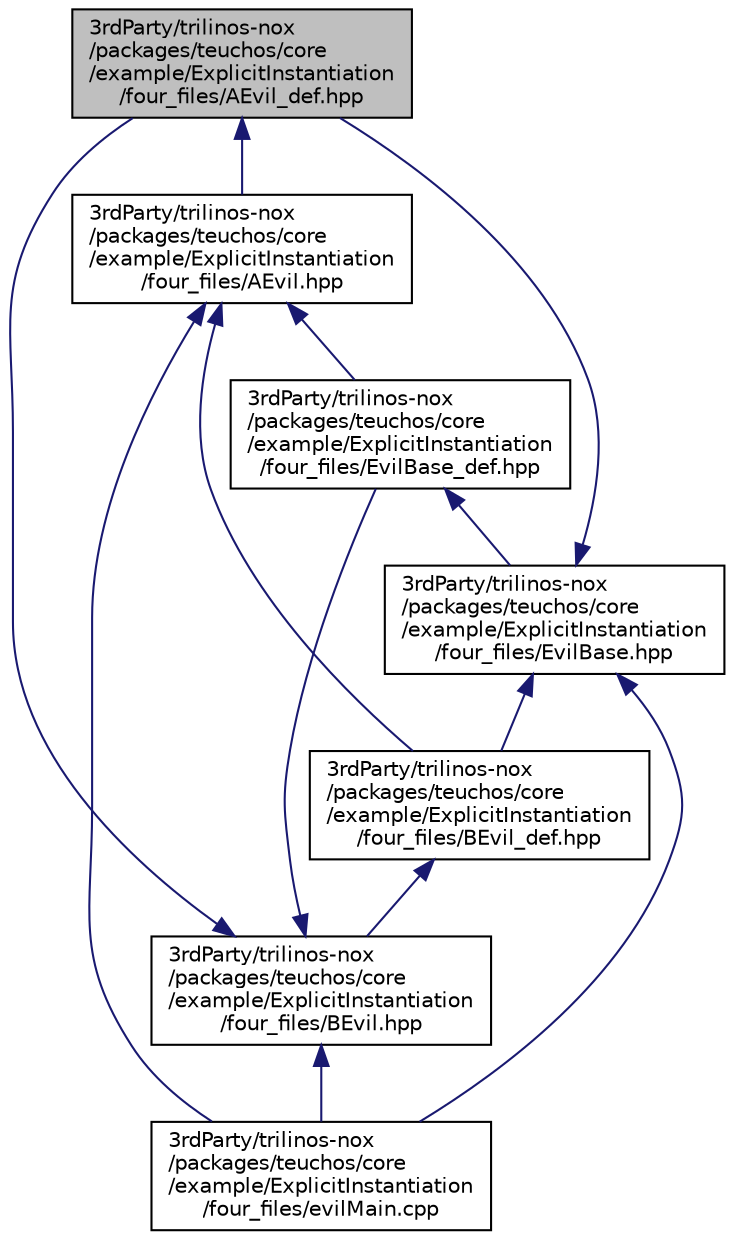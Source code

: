 digraph "3rdParty/trilinos-nox/packages/teuchos/core/example/ExplicitInstantiation/four_files/AEvil_def.hpp"
{
  edge [fontname="Helvetica",fontsize="10",labelfontname="Helvetica",labelfontsize="10"];
  node [fontname="Helvetica",fontsize="10",shape=record];
  Node33 [label="3rdParty/trilinos-nox\l/packages/teuchos/core\l/example/ExplicitInstantiation\l/four_files/AEvil_def.hpp",height=0.2,width=0.4,color="black", fillcolor="grey75", style="filled", fontcolor="black"];
  Node33 -> Node34 [dir="back",color="midnightblue",fontsize="10",style="solid",fontname="Helvetica"];
  Node34 [label="3rdParty/trilinos-nox\l/packages/teuchos/core\l/example/ExplicitInstantiation\l/four_files/AEvil.hpp",height=0.2,width=0.4,color="black", fillcolor="white", style="filled",URL="$d2/d77/_a_evil_8hpp.html"];
  Node34 -> Node35 [dir="back",color="midnightblue",fontsize="10",style="solid",fontname="Helvetica"];
  Node35 [label="3rdParty/trilinos-nox\l/packages/teuchos/core\l/example/ExplicitInstantiation\l/four_files/EvilBase_def.hpp",height=0.2,width=0.4,color="black", fillcolor="white", style="filled",URL="$da/dff/_evil_base__def_8hpp.html"];
  Node35 -> Node36 [dir="back",color="midnightblue",fontsize="10",style="solid",fontname="Helvetica"];
  Node36 [label="3rdParty/trilinos-nox\l/packages/teuchos/core\l/example/ExplicitInstantiation\l/four_files/EvilBase.hpp",height=0.2,width=0.4,color="black", fillcolor="white", style="filled",URL="$db/d71/_evil_base_8hpp.html"];
  Node36 -> Node33 [dir="back",color="midnightblue",fontsize="10",style="solid",fontname="Helvetica"];
  Node36 -> Node37 [dir="back",color="midnightblue",fontsize="10",style="solid",fontname="Helvetica"];
  Node37 [label="3rdParty/trilinos-nox\l/packages/teuchos/core\l/example/ExplicitInstantiation\l/four_files/BEvil_def.hpp",height=0.2,width=0.4,color="black", fillcolor="white", style="filled",URL="$dd/d25/_b_evil__def_8hpp.html"];
  Node37 -> Node38 [dir="back",color="midnightblue",fontsize="10",style="solid",fontname="Helvetica"];
  Node38 [label="3rdParty/trilinos-nox\l/packages/teuchos/core\l/example/ExplicitInstantiation\l/four_files/BEvil.hpp",height=0.2,width=0.4,color="black", fillcolor="white", style="filled",URL="$d4/d02/_b_evil_8hpp.html"];
  Node38 -> Node35 [dir="back",color="midnightblue",fontsize="10",style="solid",fontname="Helvetica"];
  Node38 -> Node33 [dir="back",color="midnightblue",fontsize="10",style="solid",fontname="Helvetica"];
  Node38 -> Node39 [dir="back",color="midnightblue",fontsize="10",style="solid",fontname="Helvetica"];
  Node39 [label="3rdParty/trilinos-nox\l/packages/teuchos/core\l/example/ExplicitInstantiation\l/four_files/evilMain.cpp",height=0.2,width=0.4,color="black", fillcolor="white", style="filled",URL="$da/d81/evil_main_8cpp.html"];
  Node36 -> Node39 [dir="back",color="midnightblue",fontsize="10",style="solid",fontname="Helvetica"];
  Node34 -> Node37 [dir="back",color="midnightblue",fontsize="10",style="solid",fontname="Helvetica"];
  Node34 -> Node39 [dir="back",color="midnightblue",fontsize="10",style="solid",fontname="Helvetica"];
}
